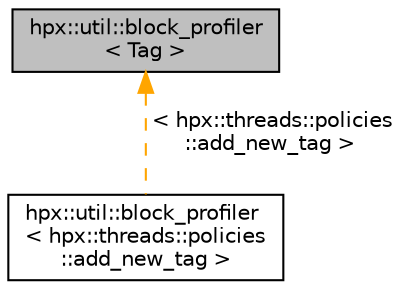 digraph "hpx::util::block_profiler&lt; Tag &gt;"
{
  edge [fontname="Helvetica",fontsize="10",labelfontname="Helvetica",labelfontsize="10"];
  node [fontname="Helvetica",fontsize="10",shape=record];
  Node0 [label="hpx::util::block_profiler\l\< Tag \>",height=0.2,width=0.4,color="black", fillcolor="grey75", style="filled", fontcolor="black"];
  Node0 -> Node1 [dir="back",color="orange",fontsize="10",style="dashed",label=" \< hpx::threads::policies\l::add_new_tag \>" ,fontname="Helvetica"];
  Node1 [label="hpx::util::block_profiler\l\< hpx::threads::policies\l::add_new_tag \>",height=0.2,width=0.4,color="black", fillcolor="white", style="filled",URL="$d3/dc6/classhpx_1_1util_1_1block__profiler.html"];
}
